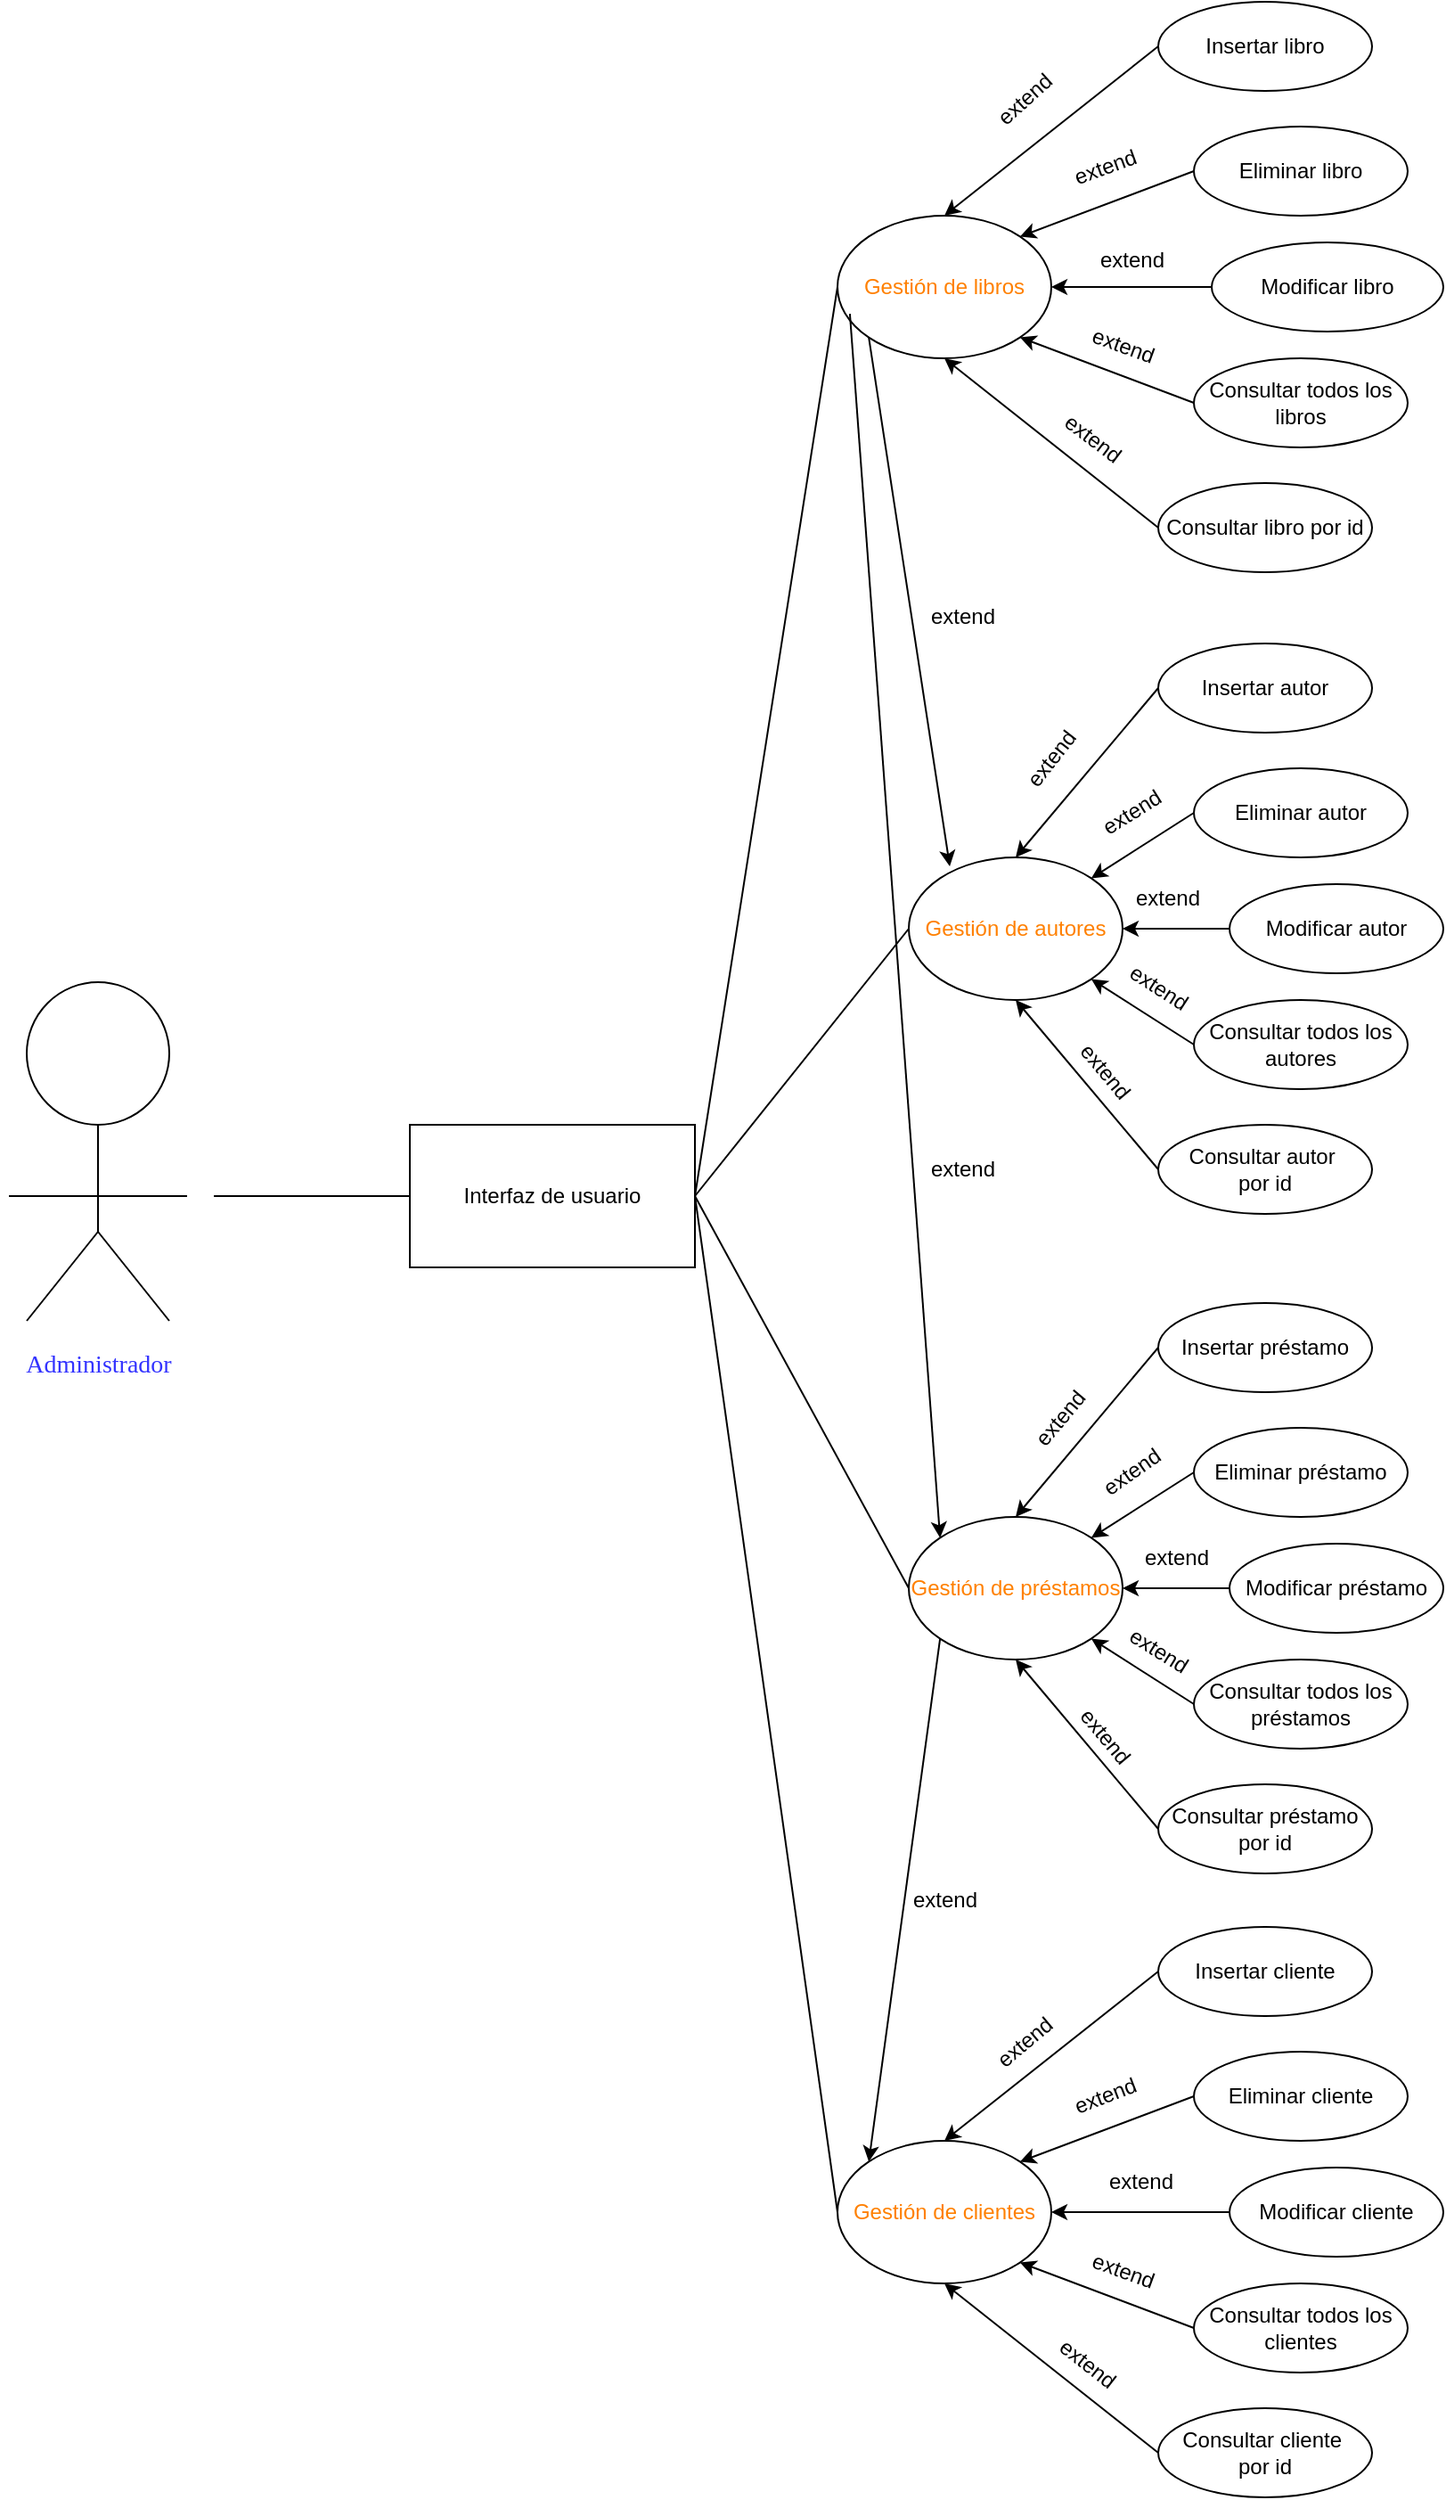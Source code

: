 <mxfile version="26.2.14">
  <diagram name="Página-1" id="r0ZyIyG3t_kA5il7ICwh">
    <mxGraphModel grid="1" page="1" gridSize="10" guides="1" tooltips="1" connect="1" arrows="1" fold="1" pageScale="1" pageWidth="827" pageHeight="1169" math="0" shadow="0">
      <root>
        <mxCell id="0" />
        <mxCell id="1" parent="0" />
        <mxCell id="sK-OYKIIa16uYGjDdzHW-20" value="" style="ellipse;whiteSpace=wrap;html=1;aspect=fixed;" vertex="1" parent="1">
          <mxGeometry x="15" y="360" width="80" height="80" as="geometry" />
        </mxCell>
        <mxCell id="sK-OYKIIa16uYGjDdzHW-21" value="" style="endArrow=none;html=1;rounded=0;" edge="1" parent="1">
          <mxGeometry width="50" height="50" relative="1" as="geometry">
            <mxPoint x="55" y="500" as="sourcePoint" />
            <mxPoint x="55" y="440" as="targetPoint" />
          </mxGeometry>
        </mxCell>
        <mxCell id="sK-OYKIIa16uYGjDdzHW-22" value="" style="endArrow=none;html=1;rounded=0;" edge="1" parent="1">
          <mxGeometry width="50" height="50" relative="1" as="geometry">
            <mxPoint x="15" y="550" as="sourcePoint" />
            <mxPoint x="55" y="500" as="targetPoint" />
          </mxGeometry>
        </mxCell>
        <mxCell id="sK-OYKIIa16uYGjDdzHW-23" value="" style="endArrow=none;html=1;rounded=0;" edge="1" parent="1">
          <mxGeometry width="50" height="50" relative="1" as="geometry">
            <mxPoint x="95" y="550" as="sourcePoint" />
            <mxPoint x="55" y="500" as="targetPoint" />
          </mxGeometry>
        </mxCell>
        <mxCell id="sK-OYKIIa16uYGjDdzHW-24" value="" style="endArrow=none;html=1;rounded=0;" edge="1" parent="1">
          <mxGeometry width="50" height="50" relative="1" as="geometry">
            <mxPoint x="5" y="480" as="sourcePoint" />
            <mxPoint x="105" y="480" as="targetPoint" />
          </mxGeometry>
        </mxCell>
        <mxCell id="sK-OYKIIa16uYGjDdzHW-25" value="" style="endArrow=none;html=1;rounded=0;entryX=0;entryY=0.5;entryDx=0;entryDy=0;exitX=1;exitY=0.5;exitDx=0;exitDy=0;" edge="1" parent="1" source="10plhGuMRnY5MVa_NR9a-5" target="sK-OYKIIa16uYGjDdzHW-26">
          <mxGeometry width="50" height="50" relative="1" as="geometry">
            <mxPoint x="390" y="490" as="sourcePoint" />
            <mxPoint x="510" y="170" as="targetPoint" />
          </mxGeometry>
        </mxCell>
        <mxCell id="sK-OYKIIa16uYGjDdzHW-26" value="&lt;font style=&quot;color: rgb(255, 128, 0);&quot;&gt;Gestión de libros&lt;/font&gt;" style="ellipse;whiteSpace=wrap;html=1;" vertex="1" parent="1">
          <mxGeometry x="470" y="-70" width="120" height="80" as="geometry" />
        </mxCell>
        <mxCell id="sK-OYKIIa16uYGjDdzHW-28" value="" style="endArrow=none;html=1;rounded=0;entryX=0;entryY=0.5;entryDx=0;entryDy=0;exitX=1;exitY=0.5;exitDx=0;exitDy=0;" edge="1" parent="1" source="10plhGuMRnY5MVa_NR9a-5" target="sK-OYKIIa16uYGjDdzHW-84">
          <mxGeometry width="50" height="50" relative="1" as="geometry">
            <mxPoint x="390" y="490" as="sourcePoint" />
            <mxPoint x="510" y="1060" as="targetPoint" />
          </mxGeometry>
        </mxCell>
        <mxCell id="sK-OYKIIa16uYGjDdzHW-30" value="Insertar libro" style="ellipse;whiteSpace=wrap;html=1;" vertex="1" parent="1">
          <mxGeometry x="650" y="-190" width="120" height="50" as="geometry" />
        </mxCell>
        <mxCell id="sK-OYKIIa16uYGjDdzHW-31" value="Consultar libro por id" style="ellipse;whiteSpace=wrap;html=1;" vertex="1" parent="1">
          <mxGeometry x="650" y="80" width="120" height="50" as="geometry" />
        </mxCell>
        <mxCell id="sK-OYKIIa16uYGjDdzHW-33" value="Eliminar libro" style="ellipse;whiteSpace=wrap;html=1;" vertex="1" parent="1">
          <mxGeometry x="670" y="-120" width="120" height="50" as="geometry" />
        </mxCell>
        <mxCell id="sK-OYKIIa16uYGjDdzHW-34" value="Modificar libro" style="ellipse;whiteSpace=wrap;html=1;" vertex="1" parent="1">
          <mxGeometry x="680" y="-55" width="130" height="50" as="geometry" />
        </mxCell>
        <mxCell id="sK-OYKIIa16uYGjDdzHW-35" value="Consultar todos los libros" style="ellipse;whiteSpace=wrap;html=1;" vertex="1" parent="1">
          <mxGeometry x="670" y="10" width="120" height="50" as="geometry" />
        </mxCell>
        <mxCell id="sK-OYKIIa16uYGjDdzHW-62" value="&lt;font style=&quot;color: rgb(255, 128, 0);&quot;&gt;Gestión de autores&lt;/font&gt;" style="ellipse;whiteSpace=wrap;html=1;" vertex="1" parent="1">
          <mxGeometry x="510" y="290" width="120" height="80" as="geometry" />
        </mxCell>
        <mxCell id="sK-OYKIIa16uYGjDdzHW-63" value="Insertar autor" style="ellipse;whiteSpace=wrap;html=1;" vertex="1" parent="1">
          <mxGeometry x="650" y="170" width="120" height="50" as="geometry" />
        </mxCell>
        <mxCell id="sK-OYKIIa16uYGjDdzHW-64" value="Consultar autor&amp;nbsp;&lt;div&gt;por id&lt;/div&gt;" style="ellipse;whiteSpace=wrap;html=1;" vertex="1" parent="1">
          <mxGeometry x="650" y="440" width="120" height="50" as="geometry" />
        </mxCell>
        <mxCell id="sK-OYKIIa16uYGjDdzHW-66" value="Eliminar autor" style="ellipse;whiteSpace=wrap;html=1;" vertex="1" parent="1">
          <mxGeometry x="670" y="240" width="120" height="50" as="geometry" />
        </mxCell>
        <mxCell id="sK-OYKIIa16uYGjDdzHW-67" value="Modificar autor" style="ellipse;whiteSpace=wrap;html=1;" vertex="1" parent="1">
          <mxGeometry x="690" y="305" width="120" height="50" as="geometry" />
        </mxCell>
        <mxCell id="sK-OYKIIa16uYGjDdzHW-68" value="Consultar todos los autores" style="ellipse;whiteSpace=wrap;html=1;" vertex="1" parent="1">
          <mxGeometry x="670" y="370" width="120" height="50" as="geometry" />
        </mxCell>
        <mxCell id="sK-OYKIIa16uYGjDdzHW-73" value="&lt;font style=&quot;color: rgb(255, 128, 0);&quot;&gt;Gestión de préstamos&lt;/font&gt;" style="ellipse;whiteSpace=wrap;html=1;" vertex="1" parent="1">
          <mxGeometry x="510" y="660" width="120" height="80" as="geometry" />
        </mxCell>
        <mxCell id="sK-OYKIIa16uYGjDdzHW-74" value="Insertar préstamo" style="ellipse;whiteSpace=wrap;html=1;" vertex="1" parent="1">
          <mxGeometry x="650" y="540" width="120" height="50" as="geometry" />
        </mxCell>
        <mxCell id="sK-OYKIIa16uYGjDdzHW-75" value="Consultar préstamo por id" style="ellipse;whiteSpace=wrap;html=1;" vertex="1" parent="1">
          <mxGeometry x="650" y="810" width="120" height="50" as="geometry" />
        </mxCell>
        <mxCell id="sK-OYKIIa16uYGjDdzHW-77" value="Eliminar préstamo" style="ellipse;whiteSpace=wrap;html=1;" vertex="1" parent="1">
          <mxGeometry x="670" y="610" width="120" height="50" as="geometry" />
        </mxCell>
        <mxCell id="sK-OYKIIa16uYGjDdzHW-78" value="Modificar préstamo" style="ellipse;whiteSpace=wrap;html=1;" vertex="1" parent="1">
          <mxGeometry x="690" y="675" width="120" height="50" as="geometry" />
        </mxCell>
        <mxCell id="sK-OYKIIa16uYGjDdzHW-79" value="Consultar todos los préstamos" style="ellipse;whiteSpace=wrap;html=1;" vertex="1" parent="1">
          <mxGeometry x="670" y="740" width="120" height="50" as="geometry" />
        </mxCell>
        <mxCell id="sK-OYKIIa16uYGjDdzHW-84" value="&lt;font style=&quot;color: rgb(255, 128, 0);&quot;&gt;Gestión de clientes&lt;/font&gt;" style="ellipse;whiteSpace=wrap;html=1;" vertex="1" parent="1">
          <mxGeometry x="470" y="1010" width="120" height="80" as="geometry" />
        </mxCell>
        <mxCell id="sK-OYKIIa16uYGjDdzHW-85" value="Insertar cliente" style="ellipse;whiteSpace=wrap;html=1;" vertex="1" parent="1">
          <mxGeometry x="650" y="890" width="120" height="50" as="geometry" />
        </mxCell>
        <mxCell id="sK-OYKIIa16uYGjDdzHW-86" value="Consultar cliente&amp;nbsp;&lt;div&gt;por id&lt;/div&gt;" style="ellipse;whiteSpace=wrap;html=1;" vertex="1" parent="1">
          <mxGeometry x="650" y="1160" width="120" height="50" as="geometry" />
        </mxCell>
        <mxCell id="sK-OYKIIa16uYGjDdzHW-88" value="Eliminar cliente" style="ellipse;whiteSpace=wrap;html=1;" vertex="1" parent="1">
          <mxGeometry x="670" y="960" width="120" height="50" as="geometry" />
        </mxCell>
        <mxCell id="sK-OYKIIa16uYGjDdzHW-89" value="Modificar cliente" style="ellipse;whiteSpace=wrap;html=1;" vertex="1" parent="1">
          <mxGeometry x="690" y="1025" width="120" height="50" as="geometry" />
        </mxCell>
        <mxCell id="sK-OYKIIa16uYGjDdzHW-90" value="Consultar todos los clientes" style="ellipse;whiteSpace=wrap;html=1;" vertex="1" parent="1">
          <mxGeometry x="670" y="1090" width="120" height="50" as="geometry" />
        </mxCell>
        <mxCell id="Lf1km4x6HoP93QwIySIh-1" value="" style="endArrow=none;html=1;rounded=0;entryX=0;entryY=0.5;entryDx=0;entryDy=0;exitX=1;exitY=0.5;exitDx=0;exitDy=0;" edge="1" parent="1" source="10plhGuMRnY5MVa_NR9a-5" target="sK-OYKIIa16uYGjDdzHW-62">
          <mxGeometry width="50" height="50" relative="1" as="geometry">
            <mxPoint x="390" y="490" as="sourcePoint" />
            <mxPoint x="440" y="440" as="targetPoint" />
          </mxGeometry>
        </mxCell>
        <mxCell id="Lf1km4x6HoP93QwIySIh-2" value="" style="endArrow=none;html=1;rounded=0;entryX=0;entryY=0.5;entryDx=0;entryDy=0;exitX=1;exitY=0.5;exitDx=0;exitDy=0;" edge="1" parent="1" source="10plhGuMRnY5MVa_NR9a-5" target="sK-OYKIIa16uYGjDdzHW-73">
          <mxGeometry width="50" height="50" relative="1" as="geometry">
            <mxPoint x="390" y="490" as="sourcePoint" />
            <mxPoint x="440" y="440" as="targetPoint" />
          </mxGeometry>
        </mxCell>
        <mxCell id="Lf1km4x6HoP93QwIySIh-3" value="&lt;span&gt;&lt;font face=&quot;Times New Roman&quot; style=&quot;color: rgb(51, 51, 255); font-size: 14px;&quot;&gt;Administrador&lt;/font&gt;&lt;/span&gt;" style="text;html=1;align=center;verticalAlign=middle;resizable=0;points=[];autosize=1;strokeColor=none;fillColor=none;" vertex="1" parent="1">
          <mxGeometry y="560" width="110" height="30" as="geometry" />
        </mxCell>
        <mxCell id="Lf1km4x6HoP93QwIySIh-9" value="" style="endArrow=classic;html=1;rounded=0;entryX=1;entryY=0;entryDx=0;entryDy=0;exitX=0;exitY=0.5;exitDx=0;exitDy=0;" edge="1" parent="1" source="sK-OYKIIa16uYGjDdzHW-33" target="sK-OYKIIa16uYGjDdzHW-26">
          <mxGeometry width="50" height="50" relative="1" as="geometry">
            <mxPoint x="620" y="-50" as="sourcePoint" />
            <mxPoint x="670" y="-100" as="targetPoint" />
          </mxGeometry>
        </mxCell>
        <mxCell id="Lf1km4x6HoP93QwIySIh-10" value="" style="endArrow=classic;html=1;rounded=0;entryX=1;entryY=0.5;entryDx=0;entryDy=0;exitX=0;exitY=0.5;exitDx=0;exitDy=0;" edge="1" parent="1" source="sK-OYKIIa16uYGjDdzHW-34" target="sK-OYKIIa16uYGjDdzHW-26">
          <mxGeometry width="50" height="50" relative="1" as="geometry">
            <mxPoint x="620" y="-10" as="sourcePoint" />
            <mxPoint x="670" y="-60" as="targetPoint" />
          </mxGeometry>
        </mxCell>
        <mxCell id="Lf1km4x6HoP93QwIySIh-11" value="" style="endArrow=classic;html=1;rounded=0;entryX=1;entryY=1;entryDx=0;entryDy=0;exitX=0;exitY=0.5;exitDx=0;exitDy=0;" edge="1" parent="1" source="sK-OYKIIa16uYGjDdzHW-35" target="sK-OYKIIa16uYGjDdzHW-26">
          <mxGeometry width="50" height="50" relative="1" as="geometry">
            <mxPoint x="600" y="50" as="sourcePoint" />
            <mxPoint x="650" as="targetPoint" />
          </mxGeometry>
        </mxCell>
        <mxCell id="Lf1km4x6HoP93QwIySIh-12" value="" style="endArrow=classic;html=1;rounded=0;entryX=0.5;entryY=0;entryDx=0;entryDy=0;exitX=0;exitY=0.5;exitDx=0;exitDy=0;" edge="1" parent="1" source="sK-OYKIIa16uYGjDdzHW-30" target="sK-OYKIIa16uYGjDdzHW-26">
          <mxGeometry width="50" height="50" relative="1" as="geometry">
            <mxPoint x="590" y="-100" as="sourcePoint" />
            <mxPoint x="640" y="-150" as="targetPoint" />
          </mxGeometry>
        </mxCell>
        <mxCell id="Lf1km4x6HoP93QwIySIh-13" value="" style="endArrow=classic;html=1;rounded=0;entryX=0.5;entryY=0;entryDx=0;entryDy=0;exitX=0;exitY=0.5;exitDx=0;exitDy=0;" edge="1" parent="1" source="sK-OYKIIa16uYGjDdzHW-63" target="sK-OYKIIa16uYGjDdzHW-62">
          <mxGeometry width="50" height="50" relative="1" as="geometry">
            <mxPoint x="590" y="250" as="sourcePoint" />
            <mxPoint x="640" y="200" as="targetPoint" />
          </mxGeometry>
        </mxCell>
        <mxCell id="Lf1km4x6HoP93QwIySIh-14" value="" style="endArrow=classic;html=1;rounded=0;exitX=0;exitY=0.5;exitDx=0;exitDy=0;entryX=1;entryY=0;entryDx=0;entryDy=0;" edge="1" parent="1" source="sK-OYKIIa16uYGjDdzHW-66" target="sK-OYKIIa16uYGjDdzHW-62">
          <mxGeometry width="50" height="50" relative="1" as="geometry">
            <mxPoint x="620" y="290" as="sourcePoint" />
            <mxPoint x="670" y="240" as="targetPoint" />
          </mxGeometry>
        </mxCell>
        <mxCell id="Lf1km4x6HoP93QwIySIh-15" value="" style="endArrow=classic;html=1;rounded=0;exitX=0;exitY=0.5;exitDx=0;exitDy=0;entryX=1;entryY=0.5;entryDx=0;entryDy=0;" edge="1" parent="1" source="sK-OYKIIa16uYGjDdzHW-67" target="sK-OYKIIa16uYGjDdzHW-62">
          <mxGeometry width="50" height="50" relative="1" as="geometry">
            <mxPoint x="620" y="380" as="sourcePoint" />
            <mxPoint x="670" y="330" as="targetPoint" />
          </mxGeometry>
        </mxCell>
        <mxCell id="Lf1km4x6HoP93QwIySIh-16" value="" style="endArrow=classic;html=1;rounded=0;entryX=1;entryY=1;entryDx=0;entryDy=0;exitX=0;exitY=0.5;exitDx=0;exitDy=0;" edge="1" parent="1" source="sK-OYKIIa16uYGjDdzHW-68" target="sK-OYKIIa16uYGjDdzHW-62">
          <mxGeometry width="50" height="50" relative="1" as="geometry">
            <mxPoint x="630" y="410" as="sourcePoint" />
            <mxPoint x="680" y="360" as="targetPoint" />
          </mxGeometry>
        </mxCell>
        <mxCell id="Lf1km4x6HoP93QwIySIh-17" value="" style="endArrow=classic;html=1;rounded=0;exitX=0;exitY=0.5;exitDx=0;exitDy=0;entryX=0.5;entryY=0;entryDx=0;entryDy=0;" edge="1" parent="1" source="sK-OYKIIa16uYGjDdzHW-74" target="sK-OYKIIa16uYGjDdzHW-73">
          <mxGeometry width="50" height="50" relative="1" as="geometry">
            <mxPoint x="580" y="560" as="sourcePoint" />
            <mxPoint x="630" y="510" as="targetPoint" />
          </mxGeometry>
        </mxCell>
        <mxCell id="Lf1km4x6HoP93QwIySIh-18" value="" style="endArrow=classic;html=1;rounded=0;exitX=0;exitY=0.5;exitDx=0;exitDy=0;entryX=1;entryY=0;entryDx=0;entryDy=0;" edge="1" parent="1" source="sK-OYKIIa16uYGjDdzHW-77" target="sK-OYKIIa16uYGjDdzHW-73">
          <mxGeometry width="50" height="50" relative="1" as="geometry">
            <mxPoint x="630" y="750" as="sourcePoint" />
            <mxPoint x="680" y="700" as="targetPoint" />
          </mxGeometry>
        </mxCell>
        <mxCell id="Lf1km4x6HoP93QwIySIh-19" value="" style="endArrow=classic;html=1;rounded=0;exitX=0;exitY=0.5;exitDx=0;exitDy=0;entryX=1;entryY=0.5;entryDx=0;entryDy=0;" edge="1" parent="1" source="sK-OYKIIa16uYGjDdzHW-78" target="sK-OYKIIa16uYGjDdzHW-73">
          <mxGeometry width="50" height="50" relative="1" as="geometry">
            <mxPoint x="600" y="770" as="sourcePoint" />
            <mxPoint x="650" y="720" as="targetPoint" />
          </mxGeometry>
        </mxCell>
        <mxCell id="Lf1km4x6HoP93QwIySIh-20" value="" style="endArrow=classic;html=1;rounded=0;entryX=1;entryY=1;entryDx=0;entryDy=0;exitX=0;exitY=0.5;exitDx=0;exitDy=0;" edge="1" parent="1" source="sK-OYKIIa16uYGjDdzHW-79" target="sK-OYKIIa16uYGjDdzHW-73">
          <mxGeometry width="50" height="50" relative="1" as="geometry">
            <mxPoint x="600" y="810" as="sourcePoint" />
            <mxPoint x="650" y="760" as="targetPoint" />
          </mxGeometry>
        </mxCell>
        <mxCell id="Lf1km4x6HoP93QwIySIh-21" value="" style="endArrow=classic;html=1;rounded=0;exitX=0;exitY=0.5;exitDx=0;exitDy=0;entryX=0.5;entryY=0;entryDx=0;entryDy=0;" edge="1" parent="1" source="sK-OYKIIa16uYGjDdzHW-85" target="sK-OYKIIa16uYGjDdzHW-84">
          <mxGeometry width="50" height="50" relative="1" as="geometry">
            <mxPoint x="550" y="960" as="sourcePoint" />
            <mxPoint x="600" y="910" as="targetPoint" />
          </mxGeometry>
        </mxCell>
        <mxCell id="Lf1km4x6HoP93QwIySIh-22" value="" style="endArrow=classic;html=1;rounded=0;exitX=0;exitY=0.5;exitDx=0;exitDy=0;entryX=1;entryY=0;entryDx=0;entryDy=0;" edge="1" parent="1" source="sK-OYKIIa16uYGjDdzHW-88" target="sK-OYKIIa16uYGjDdzHW-84">
          <mxGeometry width="50" height="50" relative="1" as="geometry">
            <mxPoint x="590" y="1010" as="sourcePoint" />
            <mxPoint x="640" y="960" as="targetPoint" />
          </mxGeometry>
        </mxCell>
        <mxCell id="Lf1km4x6HoP93QwIySIh-23" value="" style="endArrow=classic;html=1;rounded=0;exitX=0;exitY=0.5;exitDx=0;exitDy=0;entryX=1;entryY=0.5;entryDx=0;entryDy=0;" edge="1" parent="1" source="sK-OYKIIa16uYGjDdzHW-89" target="sK-OYKIIa16uYGjDdzHW-84">
          <mxGeometry width="50" height="50" relative="1" as="geometry">
            <mxPoint x="600" y="1060" as="sourcePoint" />
            <mxPoint x="650" y="1010" as="targetPoint" />
          </mxGeometry>
        </mxCell>
        <mxCell id="Lf1km4x6HoP93QwIySIh-24" value="" style="endArrow=classic;html=1;rounded=0;entryX=1;entryY=1;entryDx=0;entryDy=0;exitX=0;exitY=0.5;exitDx=0;exitDy=0;" edge="1" parent="1" source="sK-OYKIIa16uYGjDdzHW-90" target="sK-OYKIIa16uYGjDdzHW-84">
          <mxGeometry width="50" height="50" relative="1" as="geometry">
            <mxPoint x="590" y="1140" as="sourcePoint" />
            <mxPoint x="640" y="1090" as="targetPoint" />
          </mxGeometry>
        </mxCell>
        <mxCell id="Lf1km4x6HoP93QwIySIh-25" value="extend" style="text;html=1;align=center;verticalAlign=middle;resizable=0;points=[];autosize=1;strokeColor=none;fillColor=none;rotation=318;" vertex="1" parent="1">
          <mxGeometry x="545" y="-150" width="60" height="30" as="geometry" />
        </mxCell>
        <mxCell id="Lf1km4x6HoP93QwIySIh-26" value="extend" style="text;html=1;align=center;verticalAlign=middle;resizable=0;points=[];autosize=1;strokeColor=none;fillColor=none;rotation=340;" vertex="1" parent="1">
          <mxGeometry x="590" y="-112" width="60" height="30" as="geometry" />
        </mxCell>
        <mxCell id="Lf1km4x6HoP93QwIySIh-27" value="extend" style="text;html=1;align=center;verticalAlign=middle;resizable=0;points=[];autosize=1;strokeColor=none;fillColor=none;" vertex="1" parent="1">
          <mxGeometry x="605" y="-60" width="60" height="30" as="geometry" />
        </mxCell>
        <mxCell id="Lf1km4x6HoP93QwIySIh-28" value="extend" style="text;html=1;align=center;verticalAlign=middle;resizable=0;points=[];autosize=1;strokeColor=none;fillColor=none;rotation=20;" vertex="1" parent="1">
          <mxGeometry x="600" y="-12" width="60" height="30" as="geometry" />
        </mxCell>
        <mxCell id="Lf1km4x6HoP93QwIySIh-29" value="extend" style="text;html=1;align=center;verticalAlign=middle;resizable=0;points=[];autosize=1;strokeColor=none;fillColor=none;rotation=308;" vertex="1" parent="1">
          <mxGeometry x="560" y="220" width="60" height="30" as="geometry" />
        </mxCell>
        <mxCell id="Lf1km4x6HoP93QwIySIh-30" value="extend" style="text;html=1;align=center;verticalAlign=middle;resizable=0;points=[];autosize=1;strokeColor=none;fillColor=none;rotation=328;" vertex="1" parent="1">
          <mxGeometry x="605" y="250" width="60" height="30" as="geometry" />
        </mxCell>
        <mxCell id="Lf1km4x6HoP93QwIySIh-31" value="extend" style="text;html=1;align=center;verticalAlign=middle;resizable=0;points=[];autosize=1;strokeColor=none;fillColor=none;" vertex="1" parent="1">
          <mxGeometry x="625" y="298" width="60" height="30" as="geometry" />
        </mxCell>
        <mxCell id="Lf1km4x6HoP93QwIySIh-32" value="extend" style="text;html=1;align=center;verticalAlign=middle;resizable=0;points=[];autosize=1;strokeColor=none;fillColor=none;rotation=33;" vertex="1" parent="1">
          <mxGeometry x="620" y="348" width="60" height="30" as="geometry" />
        </mxCell>
        <mxCell id="Lf1km4x6HoP93QwIySIh-33" value="extend" style="text;html=1;align=center;verticalAlign=middle;resizable=0;points=[];autosize=1;strokeColor=none;fillColor=none;rotation=310;" vertex="1" parent="1">
          <mxGeometry x="565" y="590" width="60" height="30" as="geometry" />
        </mxCell>
        <mxCell id="Lf1km4x6HoP93QwIySIh-34" value="extend" style="text;html=1;align=center;verticalAlign=middle;resizable=0;points=[];autosize=1;strokeColor=none;fillColor=none;rotation=325;" vertex="1" parent="1">
          <mxGeometry x="605" y="620" width="60" height="30" as="geometry" />
        </mxCell>
        <mxCell id="Lf1km4x6HoP93QwIySIh-35" value="extend" style="text;html=1;align=center;verticalAlign=middle;resizable=0;points=[];autosize=1;strokeColor=none;fillColor=none;" vertex="1" parent="1">
          <mxGeometry x="630" y="668" width="60" height="30" as="geometry" />
        </mxCell>
        <mxCell id="Lf1km4x6HoP93QwIySIh-36" value="extend" style="text;html=1;align=center;verticalAlign=middle;resizable=0;points=[];autosize=1;strokeColor=none;fillColor=none;rotation=320;" vertex="1" parent="1">
          <mxGeometry x="545" y="940" width="60" height="30" as="geometry" />
        </mxCell>
        <mxCell id="Lf1km4x6HoP93QwIySIh-37" value="extend" style="text;html=1;align=center;verticalAlign=middle;resizable=0;points=[];autosize=1;strokeColor=none;fillColor=none;rotation=339;" vertex="1" parent="1">
          <mxGeometry x="590" y="970" width="60" height="30" as="geometry" />
        </mxCell>
        <mxCell id="Lf1km4x6HoP93QwIySIh-38" value="extend" style="text;html=1;align=center;verticalAlign=middle;resizable=0;points=[];autosize=1;strokeColor=none;fillColor=none;" vertex="1" parent="1">
          <mxGeometry x="610" y="1018" width="60" height="30" as="geometry" />
        </mxCell>
        <mxCell id="Lf1km4x6HoP93QwIySIh-39" value="extend" style="text;html=1;align=center;verticalAlign=middle;resizable=0;points=[];autosize=1;strokeColor=none;fillColor=none;rotation=20;" vertex="1" parent="1">
          <mxGeometry x="600" y="1068" width="60" height="30" as="geometry" />
        </mxCell>
        <mxCell id="Lf1km4x6HoP93QwIySIh-40" value="extend" style="text;html=1;align=center;verticalAlign=middle;resizable=0;points=[];autosize=1;strokeColor=none;fillColor=none;rotation=32;" vertex="1" parent="1">
          <mxGeometry x="620" y="720" width="60" height="30" as="geometry" />
        </mxCell>
        <mxCell id="f_xr74eqJ_iOOWNser1D-1" value="" style="endArrow=classic;html=1;rounded=0;entryX=0.5;entryY=1;entryDx=0;entryDy=0;exitX=0;exitY=0.5;exitDx=0;exitDy=0;" edge="1" parent="1" source="sK-OYKIIa16uYGjDdzHW-31" target="sK-OYKIIa16uYGjDdzHW-26">
          <mxGeometry width="50" height="50" relative="1" as="geometry">
            <mxPoint x="510" y="70" as="sourcePoint" />
            <mxPoint x="560" y="20" as="targetPoint" />
          </mxGeometry>
        </mxCell>
        <mxCell id="f_xr74eqJ_iOOWNser1D-2" value="" style="endArrow=classic;html=1;rounded=0;entryX=0.5;entryY=1;entryDx=0;entryDy=0;exitX=0;exitY=0.5;exitDx=0;exitDy=0;" edge="1" parent="1" source="sK-OYKIIa16uYGjDdzHW-64" target="sK-OYKIIa16uYGjDdzHW-62">
          <mxGeometry width="50" height="50" relative="1" as="geometry">
            <mxPoint x="530" y="440" as="sourcePoint" />
            <mxPoint x="580" y="390" as="targetPoint" />
          </mxGeometry>
        </mxCell>
        <mxCell id="f_xr74eqJ_iOOWNser1D-3" value="" style="endArrow=classic;html=1;rounded=0;entryX=0.5;entryY=1;entryDx=0;entryDy=0;exitX=0;exitY=0.5;exitDx=0;exitDy=0;" edge="1" parent="1" source="sK-OYKIIa16uYGjDdzHW-75" target="sK-OYKIIa16uYGjDdzHW-73">
          <mxGeometry width="50" height="50" relative="1" as="geometry">
            <mxPoint x="560" y="820" as="sourcePoint" />
            <mxPoint x="610" y="770" as="targetPoint" />
          </mxGeometry>
        </mxCell>
        <mxCell id="f_xr74eqJ_iOOWNser1D-4" value="" style="endArrow=classic;html=1;rounded=0;entryX=0.5;entryY=1;entryDx=0;entryDy=0;exitX=0;exitY=0.5;exitDx=0;exitDy=0;" edge="1" parent="1" source="sK-OYKIIa16uYGjDdzHW-86" target="sK-OYKIIa16uYGjDdzHW-84">
          <mxGeometry width="50" height="50" relative="1" as="geometry">
            <mxPoint x="580" y="1180" as="sourcePoint" />
            <mxPoint x="630" y="1130" as="targetPoint" />
          </mxGeometry>
        </mxCell>
        <mxCell id="f_xr74eqJ_iOOWNser1D-5" value="extend" style="text;html=1;align=center;verticalAlign=middle;resizable=0;points=[];autosize=1;strokeColor=none;fillColor=none;rotation=37;" vertex="1" parent="1">
          <mxGeometry x="583" y="40" width="60" height="30" as="geometry" />
        </mxCell>
        <mxCell id="f_xr74eqJ_iOOWNser1D-6" value="extend" style="text;html=1;align=center;verticalAlign=middle;resizable=0;points=[];autosize=1;strokeColor=none;fillColor=none;rotation=50;" vertex="1" parent="1">
          <mxGeometry x="590" y="395" width="60" height="30" as="geometry" />
        </mxCell>
        <mxCell id="f_xr74eqJ_iOOWNser1D-7" value="extend" style="text;html=1;align=center;verticalAlign=middle;resizable=0;points=[];autosize=1;strokeColor=none;fillColor=none;rotation=50;" vertex="1" parent="1">
          <mxGeometry x="590" y="768" width="60" height="30" as="geometry" />
        </mxCell>
        <mxCell id="f_xr74eqJ_iOOWNser1D-8" value="extend" style="text;html=1;align=center;verticalAlign=middle;resizable=0;points=[];autosize=1;strokeColor=none;fillColor=none;rotation=38;" vertex="1" parent="1">
          <mxGeometry x="580" y="1120" width="60" height="30" as="geometry" />
        </mxCell>
        <mxCell id="10plhGuMRnY5MVa_NR9a-1" value="" style="endArrow=classic;html=1;rounded=0;entryX=0.192;entryY=0.063;entryDx=0;entryDy=0;entryPerimeter=0;exitX=0;exitY=1;exitDx=0;exitDy=0;" edge="1" parent="1" source="sK-OYKIIa16uYGjDdzHW-26" target="sK-OYKIIa16uYGjDdzHW-62">
          <mxGeometry width="50" height="50" relative="1" as="geometry">
            <mxPoint x="510" y="130" as="sourcePoint" />
            <mxPoint x="510" y="30" as="targetPoint" />
          </mxGeometry>
        </mxCell>
        <mxCell id="10plhGuMRnY5MVa_NR9a-2" value="extend" style="text;html=1;align=center;verticalAlign=middle;resizable=0;points=[];autosize=1;strokeColor=none;fillColor=none;" vertex="1" parent="1">
          <mxGeometry x="510" y="140" width="60" height="30" as="geometry" />
        </mxCell>
        <mxCell id="10plhGuMRnY5MVa_NR9a-5" value="Interfaz de usuario" style="rounded=0;whiteSpace=wrap;html=1;" vertex="1" parent="1">
          <mxGeometry x="230" y="440" width="160" height="80" as="geometry" />
        </mxCell>
        <mxCell id="10plhGuMRnY5MVa_NR9a-7" value="" style="endArrow=none;html=1;rounded=0;" edge="1" parent="1">
          <mxGeometry width="50" height="50" relative="1" as="geometry">
            <mxPoint x="120" y="480" as="sourcePoint" />
            <mxPoint x="230" y="480" as="targetPoint" />
          </mxGeometry>
        </mxCell>
        <mxCell id="PNfGsVoeytqn8EeGQD4h-1" value="" style="endArrow=classic;html=1;rounded=0;exitX=0.058;exitY=0.688;exitDx=0;exitDy=0;exitPerimeter=0;entryX=0;entryY=0;entryDx=0;entryDy=0;" edge="1" parent="1" source="sK-OYKIIa16uYGjDdzHW-26" target="sK-OYKIIa16uYGjDdzHW-73">
          <mxGeometry width="50" height="50" relative="1" as="geometry">
            <mxPoint x="470" y="80" as="sourcePoint" />
            <mxPoint x="510" y="700" as="targetPoint" />
          </mxGeometry>
        </mxCell>
        <mxCell id="PNfGsVoeytqn8EeGQD4h-2" value="" style="endArrow=classic;html=1;rounded=0;exitX=0;exitY=1;exitDx=0;exitDy=0;entryX=0;entryY=0;entryDx=0;entryDy=0;" edge="1" parent="1" source="sK-OYKIIa16uYGjDdzHW-73" target="sK-OYKIIa16uYGjDdzHW-84">
          <mxGeometry width="50" height="50" relative="1" as="geometry">
            <mxPoint x="495" y="860" as="sourcePoint" />
            <mxPoint x="545" y="810" as="targetPoint" />
          </mxGeometry>
        </mxCell>
        <mxCell id="PNfGsVoeytqn8EeGQD4h-3" value="extend" style="text;html=1;align=center;verticalAlign=middle;resizable=0;points=[];autosize=1;strokeColor=none;fillColor=none;" vertex="1" parent="1">
          <mxGeometry x="510" y="450" width="60" height="30" as="geometry" />
        </mxCell>
        <mxCell id="PNfGsVoeytqn8EeGQD4h-4" value="extend" style="text;html=1;align=center;verticalAlign=middle;resizable=0;points=[];autosize=1;strokeColor=none;fillColor=none;" vertex="1" parent="1">
          <mxGeometry x="500" y="860" width="60" height="30" as="geometry" />
        </mxCell>
      </root>
    </mxGraphModel>
  </diagram>
</mxfile>
